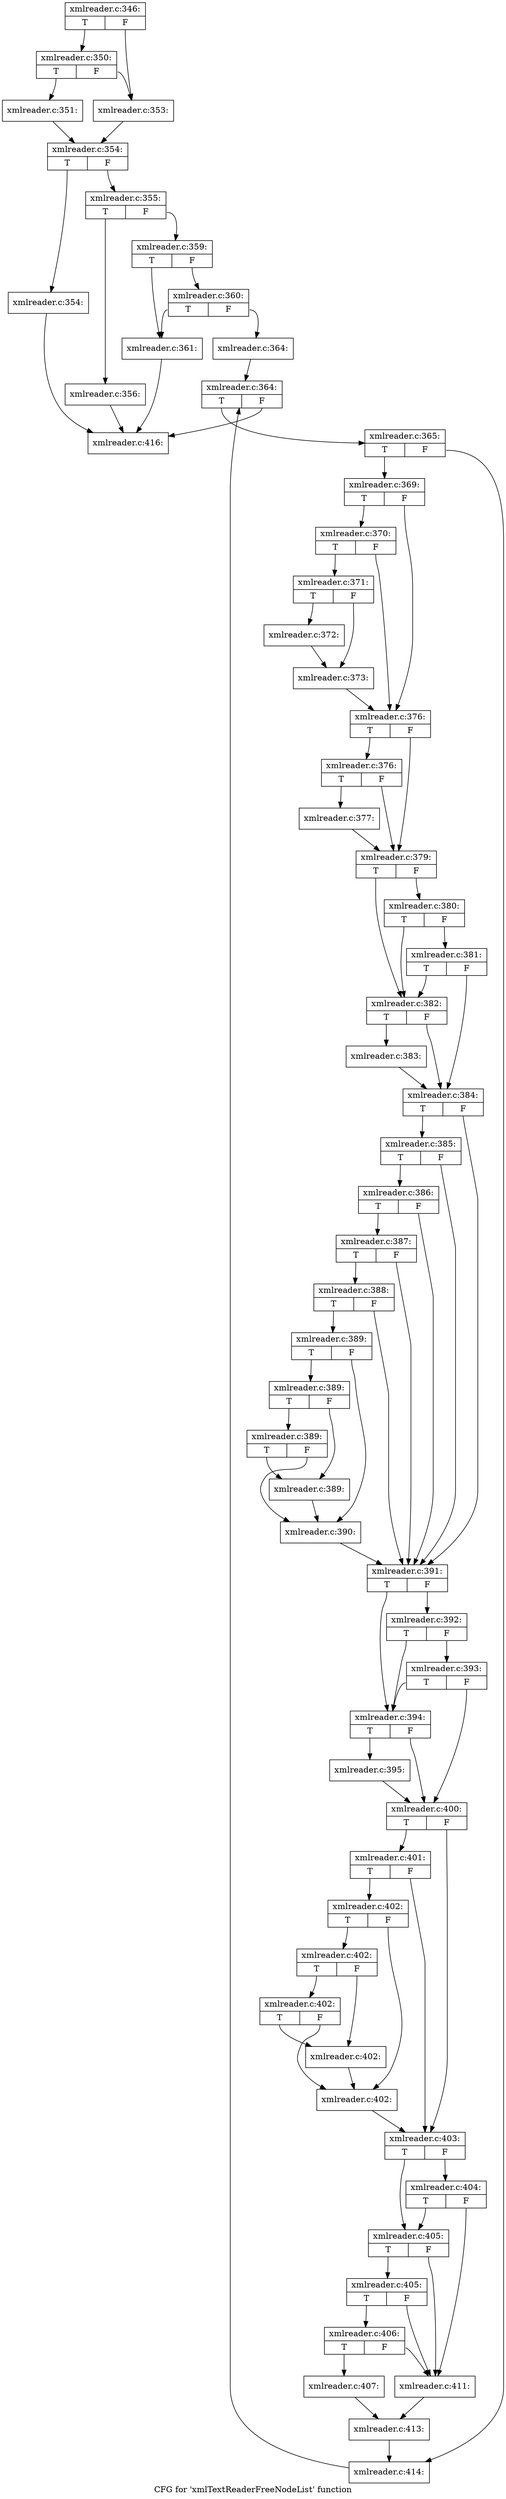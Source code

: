 digraph "CFG for 'xmlTextReaderFreeNodeList' function" {
	label="CFG for 'xmlTextReaderFreeNodeList' function";

	Node0x4975520 [shape=record,label="{xmlreader.c:346:|{<s0>T|<s1>F}}"];
	Node0x4975520:s0 -> Node0x497b930;
	Node0x4975520:s1 -> Node0x497b8e0;
	Node0x497b930 [shape=record,label="{xmlreader.c:350:|{<s0>T|<s1>F}}"];
	Node0x497b930:s0 -> Node0x497b840;
	Node0x497b930:s1 -> Node0x497b8e0;
	Node0x497b840 [shape=record,label="{xmlreader.c:351:}"];
	Node0x497b840 -> Node0x497b890;
	Node0x497b8e0 [shape=record,label="{xmlreader.c:353:}"];
	Node0x497b8e0 -> Node0x497b890;
	Node0x497b890 [shape=record,label="{xmlreader.c:354:|{<s0>T|<s1>F}}"];
	Node0x497b890:s0 -> Node0x497c580;
	Node0x497b890:s1 -> Node0x497c5d0;
	Node0x497c580 [shape=record,label="{xmlreader.c:354:}"];
	Node0x497c580 -> Node0x497e590;
	Node0x497c5d0 [shape=record,label="{xmlreader.c:355:|{<s0>T|<s1>F}}"];
	Node0x497c5d0:s0 -> Node0x497c980;
	Node0x497c5d0:s1 -> Node0x497c9d0;
	Node0x497c980 [shape=record,label="{xmlreader.c:356:}"];
	Node0x497c980 -> Node0x497e590;
	Node0x497c9d0 [shape=record,label="{xmlreader.c:359:|{<s0>T|<s1>F}}"];
	Node0x497c9d0:s0 -> Node0x497d1e0;
	Node0x497c9d0:s1 -> Node0x497d280;
	Node0x497d280 [shape=record,label="{xmlreader.c:360:|{<s0>T|<s1>F}}"];
	Node0x497d280:s0 -> Node0x497d1e0;
	Node0x497d280:s1 -> Node0x497d230;
	Node0x497d1e0 [shape=record,label="{xmlreader.c:361:}"];
	Node0x497d1e0 -> Node0x497e590;
	Node0x497d230 [shape=record,label="{xmlreader.c:364:}"];
	Node0x497d230 -> Node0x497e260;
	Node0x497e260 [shape=record,label="{xmlreader.c:364:|{<s0>T|<s1>F}}"];
	Node0x497e260:s0 -> Node0x497e870;
	Node0x497e260:s1 -> Node0x497e590;
	Node0x497e870 [shape=record,label="{xmlreader.c:365:|{<s0>T|<s1>F}}"];
	Node0x497e870:s0 -> Node0x497ea50;
	Node0x497e870:s1 -> Node0x497eaa0;
	Node0x497ea50 [shape=record,label="{xmlreader.c:369:|{<s0>T|<s1>F}}"];
	Node0x497ea50:s0 -> Node0x497efb0;
	Node0x497ea50:s1 -> Node0x497ef60;
	Node0x497efb0 [shape=record,label="{xmlreader.c:370:|{<s0>T|<s1>F}}"];
	Node0x497efb0:s0 -> Node0x497ef10;
	Node0x497efb0:s1 -> Node0x497ef60;
	Node0x497ef10 [shape=record,label="{xmlreader.c:371:|{<s0>T|<s1>F}}"];
	Node0x497ef10:s0 -> Node0x497f720;
	Node0x497ef10:s1 -> Node0x497f770;
	Node0x497f720 [shape=record,label="{xmlreader.c:372:}"];
	Node0x497f720 -> Node0x497f770;
	Node0x497f770 [shape=record,label="{xmlreader.c:373:}"];
	Node0x497f770 -> Node0x497ef60;
	Node0x497ef60 [shape=record,label="{xmlreader.c:376:|{<s0>T|<s1>F}}"];
	Node0x497ef60:s0 -> Node0x4980430;
	Node0x497ef60:s1 -> Node0x49803e0;
	Node0x4980430 [shape=record,label="{xmlreader.c:376:|{<s0>T|<s1>F}}"];
	Node0x4980430:s0 -> Node0x4980390;
	Node0x4980430:s1 -> Node0x49803e0;
	Node0x4980390 [shape=record,label="{xmlreader.c:377:}"];
	Node0x4980390 -> Node0x49803e0;
	Node0x49803e0 [shape=record,label="{xmlreader.c:379:|{<s0>T|<s1>F}}"];
	Node0x49803e0:s0 -> Node0x4980ca0;
	Node0x49803e0:s1 -> Node0x4980da0;
	Node0x4980da0 [shape=record,label="{xmlreader.c:380:|{<s0>T|<s1>F}}"];
	Node0x4980da0:s0 -> Node0x4980ca0;
	Node0x4980da0:s1 -> Node0x4980d20;
	Node0x4980d20 [shape=record,label="{xmlreader.c:381:|{<s0>T|<s1>F}}"];
	Node0x4980d20:s0 -> Node0x4980ca0;
	Node0x4980d20:s1 -> Node0x4980c50;
	Node0x4980ca0 [shape=record,label="{xmlreader.c:382:|{<s0>T|<s1>F}}"];
	Node0x4980ca0:s0 -> Node0x4980c00;
	Node0x4980ca0:s1 -> Node0x4980c50;
	Node0x4980c00 [shape=record,label="{xmlreader.c:383:}"];
	Node0x4980c00 -> Node0x4980c50;
	Node0x4980c50 [shape=record,label="{xmlreader.c:384:|{<s0>T|<s1>F}}"];
	Node0x4980c50:s0 -> Node0x4982140;
	Node0x4980c50:s1 -> Node0x4981f70;
	Node0x4982140 [shape=record,label="{xmlreader.c:385:|{<s0>T|<s1>F}}"];
	Node0x4982140:s0 -> Node0x49820c0;
	Node0x4982140:s1 -> Node0x4981f70;
	Node0x49820c0 [shape=record,label="{xmlreader.c:386:|{<s0>T|<s1>F}}"];
	Node0x49820c0:s0 -> Node0x4982040;
	Node0x49820c0:s1 -> Node0x4981f70;
	Node0x4982040 [shape=record,label="{xmlreader.c:387:|{<s0>T|<s1>F}}"];
	Node0x4982040:s0 -> Node0x4981fc0;
	Node0x4982040:s1 -> Node0x4981f70;
	Node0x4981fc0 [shape=record,label="{xmlreader.c:388:|{<s0>T|<s1>F}}"];
	Node0x4981fc0:s0 -> Node0x4981f20;
	Node0x4981fc0:s1 -> Node0x4981f70;
	Node0x4981f20 [shape=record,label="{xmlreader.c:389:|{<s0>T|<s1>F}}"];
	Node0x4981f20:s0 -> Node0x4983530;
	Node0x4981f20:s1 -> Node0x49834e0;
	Node0x4983530 [shape=record,label="{xmlreader.c:389:|{<s0>T|<s1>F}}"];
	Node0x4983530:s0 -> Node0x49837c0;
	Node0x4983530:s1 -> Node0x4983490;
	Node0x49837c0 [shape=record,label="{xmlreader.c:389:|{<s0>T|<s1>F}}"];
	Node0x49837c0:s0 -> Node0x4983490;
	Node0x49837c0:s1 -> Node0x49834e0;
	Node0x4983490 [shape=record,label="{xmlreader.c:389:}"];
	Node0x4983490 -> Node0x49834e0;
	Node0x49834e0 [shape=record,label="{xmlreader.c:390:}"];
	Node0x49834e0 -> Node0x4981f70;
	Node0x4981f70 [shape=record,label="{xmlreader.c:391:|{<s0>T|<s1>F}}"];
	Node0x4981f70:s0 -> Node0x4984240;
	Node0x4981f70:s1 -> Node0x4984340;
	Node0x4984340 [shape=record,label="{xmlreader.c:392:|{<s0>T|<s1>F}}"];
	Node0x4984340:s0 -> Node0x4984240;
	Node0x4984340:s1 -> Node0x49842c0;
	Node0x49842c0 [shape=record,label="{xmlreader.c:393:|{<s0>T|<s1>F}}"];
	Node0x49842c0:s0 -> Node0x4984240;
	Node0x49842c0:s1 -> Node0x49841f0;
	Node0x4984240 [shape=record,label="{xmlreader.c:394:|{<s0>T|<s1>F}}"];
	Node0x4984240:s0 -> Node0x49841a0;
	Node0x4984240:s1 -> Node0x49841f0;
	Node0x49841a0 [shape=record,label="{xmlreader.c:395:}"];
	Node0x49841a0 -> Node0x49841f0;
	Node0x49841f0 [shape=record,label="{xmlreader.c:400:|{<s0>T|<s1>F}}"];
	Node0x49841f0:s0 -> Node0x4985270;
	Node0x49841f0:s1 -> Node0x4985220;
	Node0x4985270 [shape=record,label="{xmlreader.c:401:|{<s0>T|<s1>F}}"];
	Node0x4985270:s0 -> Node0x49851d0;
	Node0x4985270:s1 -> Node0x4985220;
	Node0x49851d0 [shape=record,label="{xmlreader.c:402:|{<s0>T|<s1>F}}"];
	Node0x49851d0:s0 -> Node0x4985ac0;
	Node0x49851d0:s1 -> Node0x4985a70;
	Node0x4985ac0 [shape=record,label="{xmlreader.c:402:|{<s0>T|<s1>F}}"];
	Node0x4985ac0:s0 -> Node0x4985d50;
	Node0x4985ac0:s1 -> Node0x4985a20;
	Node0x4985d50 [shape=record,label="{xmlreader.c:402:|{<s0>T|<s1>F}}"];
	Node0x4985d50:s0 -> Node0x4985a20;
	Node0x4985d50:s1 -> Node0x4985a70;
	Node0x4985a20 [shape=record,label="{xmlreader.c:402:}"];
	Node0x4985a20 -> Node0x4985a70;
	Node0x4985a70 [shape=record,label="{xmlreader.c:402:}"];
	Node0x4985a70 -> Node0x4985220;
	Node0x4985220 [shape=record,label="{xmlreader.c:403:|{<s0>T|<s1>F}}"];
	Node0x4985220:s0 -> Node0x4986900;
	Node0x4985220:s1 -> Node0x4986980;
	Node0x4986980 [shape=record,label="{xmlreader.c:404:|{<s0>T|<s1>F}}"];
	Node0x4986980:s0 -> Node0x4986900;
	Node0x4986980:s1 -> Node0x49867b0;
	Node0x4986900 [shape=record,label="{xmlreader.c:405:|{<s0>T|<s1>F}}"];
	Node0x4986900:s0 -> Node0x4986880;
	Node0x4986900:s1 -> Node0x49867b0;
	Node0x4986880 [shape=record,label="{xmlreader.c:405:|{<s0>T|<s1>F}}"];
	Node0x4986880:s0 -> Node0x4986800;
	Node0x4986880:s1 -> Node0x49867b0;
	Node0x4986800 [shape=record,label="{xmlreader.c:406:|{<s0>T|<s1>F}}"];
	Node0x4986800:s0 -> Node0x4986710;
	Node0x4986800:s1 -> Node0x49867b0;
	Node0x4986710 [shape=record,label="{xmlreader.c:407:}"];
	Node0x4986710 -> Node0x4986760;
	Node0x49867b0 [shape=record,label="{xmlreader.c:411:}"];
	Node0x49867b0 -> Node0x4986760;
	Node0x4986760 [shape=record,label="{xmlreader.c:413:}"];
	Node0x4986760 -> Node0x497eaa0;
	Node0x497eaa0 [shape=record,label="{xmlreader.c:414:}"];
	Node0x497eaa0 -> Node0x497e260;
	Node0x497e590 [shape=record,label="{xmlreader.c:416:}"];
}
